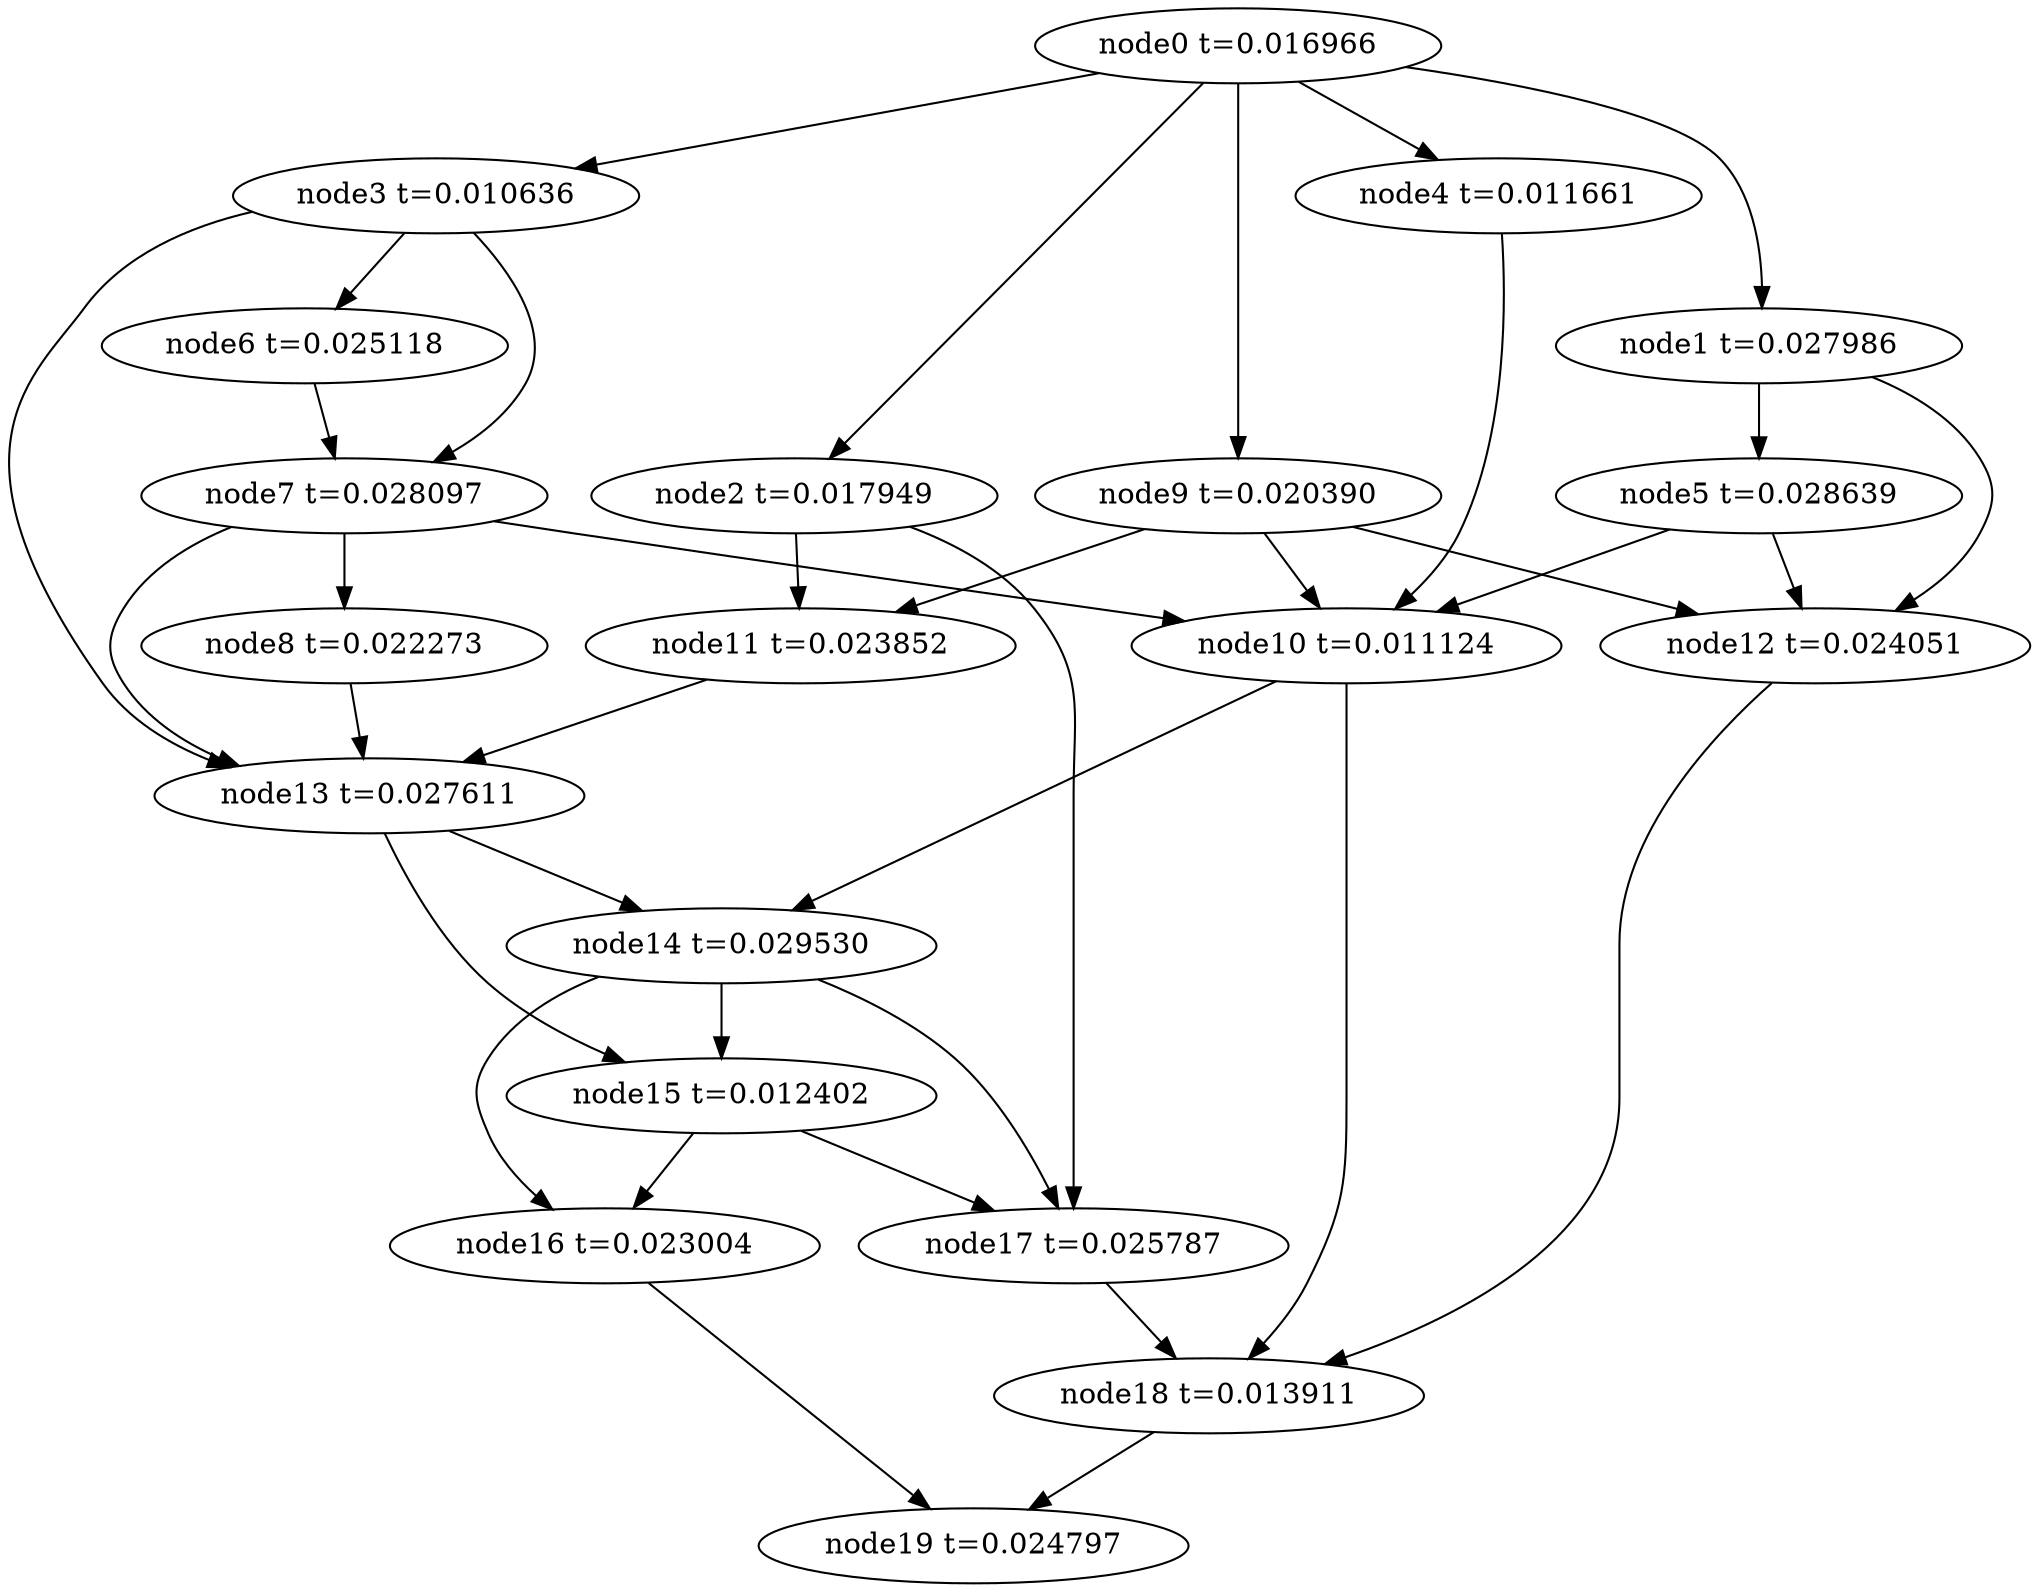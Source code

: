 digraph g{
	node19[label="node19 t=0.024797"]
	node18 -> node19
	node18[label="node18 t=0.013911"];
	node17 -> node18
	node17[label="node17 t=0.025787"];
	node16 -> node19
	node16[label="node16 t=0.023004"];
	node15 -> node17
	node15 -> node16
	node15[label="node15 t=0.012402"];
	node14 -> node17
	node14 -> node16
	node14 -> node15
	node14[label="node14 t=0.029530"];
	node13 -> node15
	node13 -> node14
	node13[label="node13 t=0.027611"];
	node12 -> node18
	node12[label="node12 t=0.024051"];
	node11 -> node13
	node11[label="node11 t=0.023852"];
	node10 -> node18
	node10 -> node14
	node10[label="node10 t=0.011124"];
	node9 -> node12
	node9 -> node11
	node9 -> node10
	node9[label="node9 t=0.020390"];
	node8 -> node13
	node8[label="node8 t=0.022273"];
	node7 -> node13
	node7 -> node10
	node7 -> node8
	node7[label="node7 t=0.028097"];
	node6 -> node7
	node6[label="node6 t=0.025118"];
	node5 -> node12
	node5 -> node10
	node5[label="node5 t=0.028639"];
	node4 -> node10
	node4[label="node4 t=0.011661"];
	node3 -> node13
	node3 -> node7
	node3 -> node6
	node3[label="node3 t=0.010636"];
	node2 -> node17
	node2 -> node11
	node2[label="node2 t=0.017949"];
	node1 -> node12
	node1 -> node5
	node1[label="node1 t=0.027986"];
	node0 -> node9
	node0 -> node4
	node0 -> node3
	node0 -> node2
	node0 -> node1
	node0[label="node0 t=0.016966"];
}
